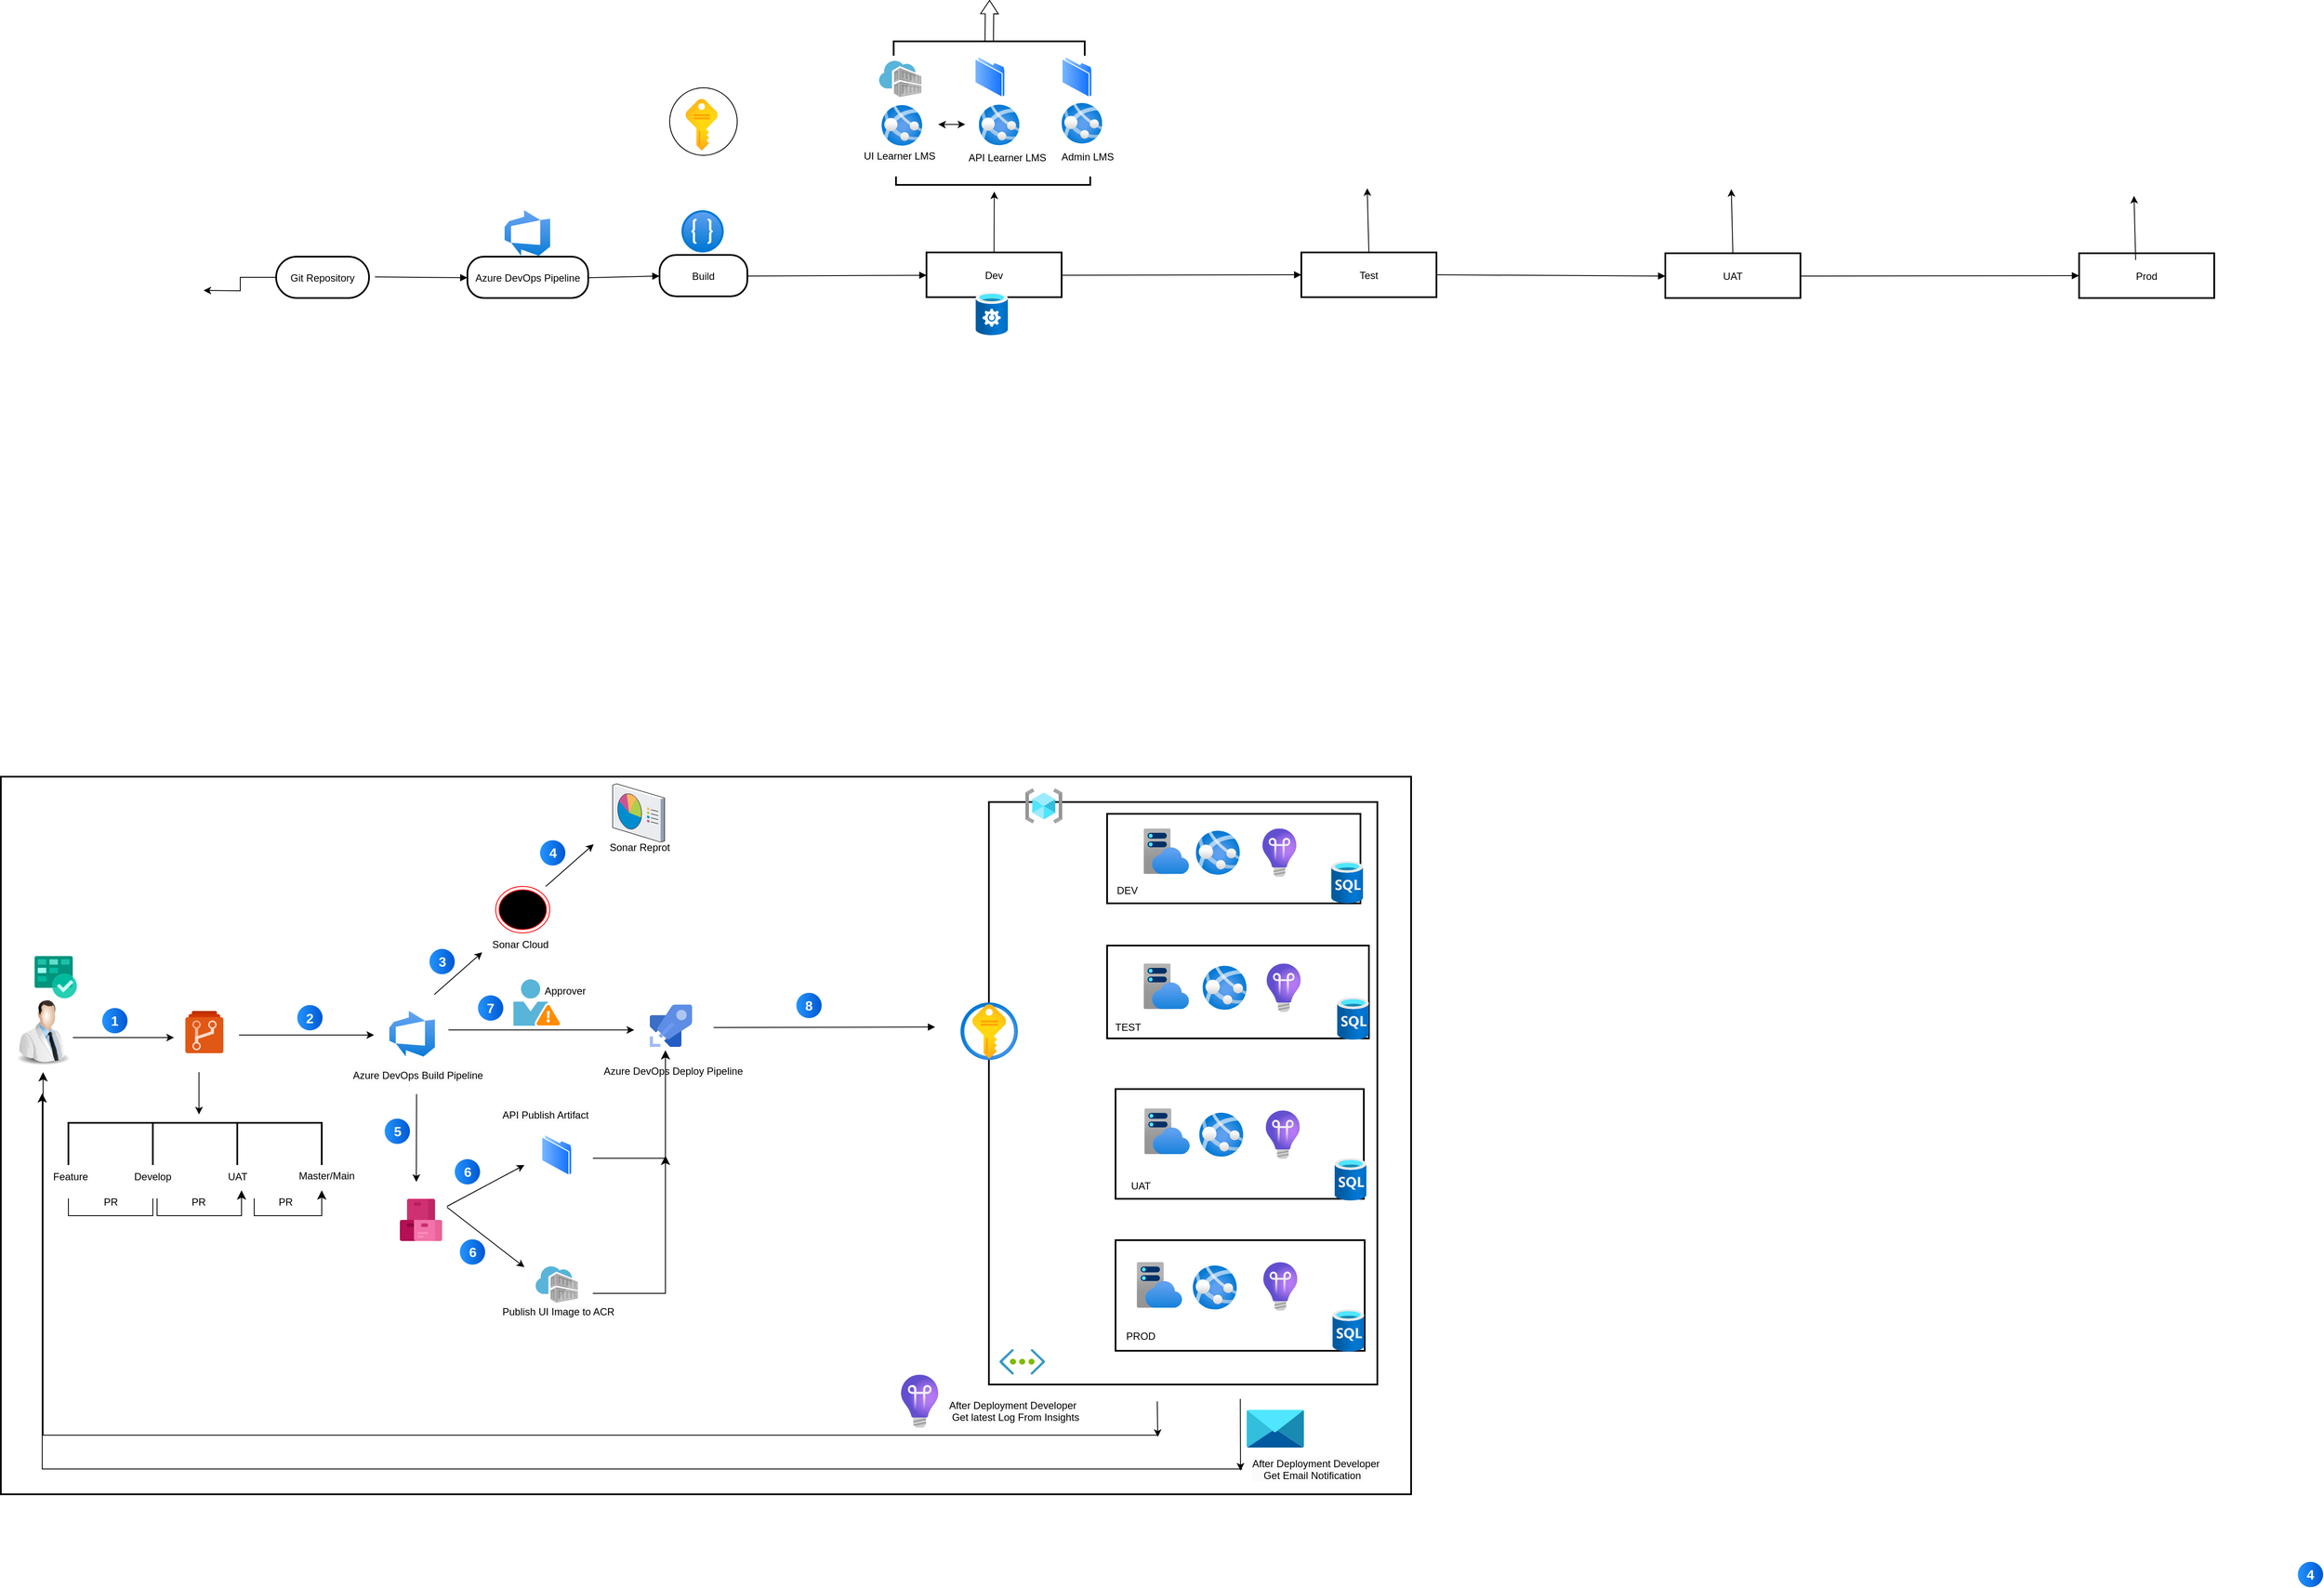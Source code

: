 <mxfile version="24.8.6">
  <diagram name="Page-1" id="7-F5gIdKkT5H21FDeAkE">
    <mxGraphModel dx="2788" dy="1983" grid="1" gridSize="10" guides="1" tooltips="1" connect="1" arrows="1" fold="1" page="1" pageScale="1" pageWidth="850" pageHeight="1100" math="0" shadow="0">
      <root>
        <mxCell id="0" />
        <mxCell id="1" parent="0" />
        <mxCell id="6" value="" style="whiteSpace=wrap;strokeWidth=2;" parent="1" vertex="1">
          <mxGeometry x="-180" y="350" width="1670" height="850" as="geometry" />
        </mxCell>
        <mxCell id="7" value="" style="whiteSpace=wrap;strokeWidth=2;" parent="1" vertex="1">
          <mxGeometry x="990" y="380" width="460" height="690" as="geometry" />
        </mxCell>
        <mxCell id="iP3fEDapXQPT6JjqyU51-451" value="" style="edgeStyle=orthogonalEdgeStyle;rounded=0;orthogonalLoop=1;jettySize=auto;html=1;" edge="1" parent="1" source="9">
          <mxGeometry relative="1" as="geometry">
            <mxPoint x="60" y="-226" as="targetPoint" />
          </mxGeometry>
        </mxCell>
        <mxCell id="9" value="Git Repository" style="rounded=1;arcSize=50;strokeWidth=2" parent="1" vertex="1">
          <mxGeometry x="146" y="-266" width="110" height="49" as="geometry" />
        </mxCell>
        <mxCell id="10" value="Azure DevOps Pipeline" style="rounded=1;arcSize=40;strokeWidth=2" parent="1" vertex="1">
          <mxGeometry x="372.5" y="-266" width="143" height="49" as="geometry" />
        </mxCell>
        <mxCell id="11" value="Build" style="rounded=1;arcSize=40;strokeWidth=2" parent="1" vertex="1">
          <mxGeometry x="600" y="-268" width="104" height="49" as="geometry" />
        </mxCell>
        <mxCell id="12" value="Dev" style="rounded=1;arcSize=0;strokeWidth=2" parent="1" vertex="1">
          <mxGeometry x="916.12" y="-271" width="160" height="53" as="geometry" />
        </mxCell>
        <mxCell id="20" value="" style="curved=1;startArrow=none;endArrow=block;exitX=1;exitY=0.51;entryX=0;entryY=0.51;" parent="1" target="10" edge="1">
          <mxGeometry relative="1" as="geometry">
            <Array as="points" />
            <mxPoint x="263" y="-242.01" as="sourcePoint" />
          </mxGeometry>
        </mxCell>
        <mxCell id="21" value="" style="curved=1;startArrow=none;endArrow=block;exitX=1;exitY=0.51;entryX=-0.01;entryY=0.51;" parent="1" source="10" target="11" edge="1">
          <mxGeometry relative="1" as="geometry">
            <Array as="points" />
          </mxGeometry>
        </mxCell>
        <mxCell id="22" value="" style="curved=1;startArrow=none;endArrow=block;exitX=1;exitY=0.51;entryX=0;entryY=0.51;" parent="1" source="11" target="12" edge="1">
          <mxGeometry relative="1" as="geometry">
            <Array as="points" />
          </mxGeometry>
        </mxCell>
        <mxCell id="23" value="" style="curved=1;startArrow=none;endArrow=block;exitX=1;exitY=0.51;entryX=0;entryY=0.5;entryDx=0;entryDy=0;" parent="1" source="12" target="iP3fEDapXQPT6JjqyU51-147" edge="1">
          <mxGeometry relative="1" as="geometry">
            <Array as="points" />
            <mxPoint x="1250" y="-242.01" as="targetPoint" />
          </mxGeometry>
        </mxCell>
        <mxCell id="iP3fEDapXQPT6JjqyU51-53" value="" style="endArrow=classic;startArrow=classic;html=1;rounded=0;" edge="1" parent="1">
          <mxGeometry width="50" height="50" relative="1" as="geometry">
            <mxPoint x="962" y="-422.67" as="sourcePoint" />
            <mxPoint x="930" y="-422.765" as="targetPoint" />
            <Array as="points">
              <mxPoint x="932" y="-422.67" />
            </Array>
          </mxGeometry>
        </mxCell>
        <mxCell id="iP3fEDapXQPT6JjqyU51-58" value="" style="image;aspect=fixed;html=1;points=[];align=center;fontSize=12;image=img/lib/azure2/devops/Azure_DevOps.svg;" vertex="1" parent="1">
          <mxGeometry x="416.5" y="-321" width="54" height="54" as="geometry" />
        </mxCell>
        <mxCell id="iP3fEDapXQPT6JjqyU51-66" value="" style="image;sketch=0;aspect=fixed;html=1;points=[];align=center;fontSize=12;image=img/lib/mscae/Container_Registries.svg;" vertex="1" parent="1">
          <mxGeometry x="860" y="-498" width="50" height="43" as="geometry" />
        </mxCell>
        <mxCell id="iP3fEDapXQPT6JjqyU51-98" value="" style="image;aspect=fixed;html=1;points=[];align=center;fontSize=12;image=img/lib/azure2/storage/StorSimple_Data_Managers.svg;" vertex="1" parent="1">
          <mxGeometry x="974.25" y="-224" width="38.25" height="51" as="geometry" />
        </mxCell>
        <mxCell id="iP3fEDapXQPT6JjqyU51-29" value="" style="image;aspect=fixed;html=1;points=[];align=center;fontSize=12;image=img/lib/azure2/app_services/App_Services.svg;" vertex="1" parent="1">
          <mxGeometry x="863" y="-445.5" width="48" height="48" as="geometry" />
        </mxCell>
        <mxCell id="iP3fEDapXQPT6JjqyU51-131" value="" style="endArrow=classic;html=1;rounded=0;entryX=-0.783;entryY=0.506;entryDx=0;entryDy=0;entryPerimeter=0;exitX=0.5;exitY=0;exitDx=0;exitDy=0;" edge="1" parent="1" source="12" target="iP3fEDapXQPT6JjqyU51-207">
          <mxGeometry width="50" height="50" relative="1" as="geometry">
            <mxPoint x="980" y="-281" as="sourcePoint" />
            <mxPoint x="948.12" y="-347.0" as="targetPoint" />
          </mxGeometry>
        </mxCell>
        <mxCell id="iP3fEDapXQPT6JjqyU51-147" value="Test" style="rounded=1;arcSize=0;strokeWidth=2" vertex="1" parent="1">
          <mxGeometry x="1360" y="-271" width="160" height="53" as="geometry" />
        </mxCell>
        <mxCell id="iP3fEDapXQPT6JjqyU51-149" value="" style="endArrow=classic;html=1;rounded=0;entryX=0;entryY=0.5;entryDx=0;entryDy=0;entryPerimeter=0;exitX=0.5;exitY=0;exitDx=0;exitDy=0;" edge="1" parent="1">
          <mxGeometry width="50" height="50" relative="1" as="geometry">
            <mxPoint x="1440" y="-271" as="sourcePoint" />
            <mxPoint x="1438" y="-347" as="targetPoint" />
          </mxGeometry>
        </mxCell>
        <mxCell id="iP3fEDapXQPT6JjqyU51-151" value="UAT" style="rounded=1;arcSize=0;strokeWidth=2" vertex="1" parent="1">
          <mxGeometry x="1791" y="-270" width="160" height="53" as="geometry" />
        </mxCell>
        <mxCell id="iP3fEDapXQPT6JjqyU51-152" value="" style="curved=1;startArrow=none;endArrow=block;entryX=0;entryY=0.51;exitX=1;exitY=0.5;exitDx=0;exitDy=0;" edge="1" parent="1" source="iP3fEDapXQPT6JjqyU51-147" target="iP3fEDapXQPT6JjqyU51-151">
          <mxGeometry relative="1" as="geometry">
            <Array as="points" />
            <mxPoint x="1730" y="-241" as="sourcePoint" />
          </mxGeometry>
        </mxCell>
        <mxCell id="iP3fEDapXQPT6JjqyU51-153" value="" style="curved=1;startArrow=none;endArrow=block;exitX=1;exitY=0.51;entryX=0;entryY=0.5;entryDx=0;entryDy=0;" edge="1" parent="1" source="iP3fEDapXQPT6JjqyU51-151" target="iP3fEDapXQPT6JjqyU51-179">
          <mxGeometry relative="1" as="geometry">
            <Array as="points" />
            <mxPoint x="2171" y="-241.01" as="targetPoint" />
          </mxGeometry>
        </mxCell>
        <mxCell id="iP3fEDapXQPT6JjqyU51-165" value="" style="endArrow=classic;html=1;rounded=0;entryX=0;entryY=0.5;entryDx=0;entryDy=0;entryPerimeter=0;exitX=0.5;exitY=0;exitDx=0;exitDy=0;" edge="1" parent="1" source="iP3fEDapXQPT6JjqyU51-151">
          <mxGeometry width="50" height="50" relative="1" as="geometry">
            <mxPoint x="1901" y="-280" as="sourcePoint" />
            <mxPoint x="1869.12" y="-346" as="targetPoint" />
          </mxGeometry>
        </mxCell>
        <mxCell id="iP3fEDapXQPT6JjqyU51-179" value="Prod" style="rounded=1;arcSize=0;strokeWidth=2" vertex="1" parent="1">
          <mxGeometry x="2281" y="-270" width="160" height="53" as="geometry" />
        </mxCell>
        <mxCell id="iP3fEDapXQPT6JjqyU51-180" value="" style="endArrow=classic;html=1;rounded=0;entryX=0;entryY=0.5;entryDx=0;entryDy=0;entryPerimeter=0;exitX=0.5;exitY=0;exitDx=0;exitDy=0;" edge="1" parent="1">
          <mxGeometry width="50" height="50" relative="1" as="geometry">
            <mxPoint x="2348" y="-262" as="sourcePoint" />
            <mxPoint x="2346" y="-338" as="targetPoint" />
          </mxGeometry>
        </mxCell>
        <mxCell id="iP3fEDapXQPT6JjqyU51-184" value="" style="image;aspect=fixed;html=1;points=[];align=center;fontSize=12;image=img/lib/azure2/app_services/App_Services.svg;" vertex="1" parent="1">
          <mxGeometry x="978.12" y="-446" width="48" height="48" as="geometry" />
        </mxCell>
        <mxCell id="iP3fEDapXQPT6JjqyU51-187" value="" style="image;aspect=fixed;perimeter=ellipsePerimeter;html=1;align=center;shadow=0;dashed=0;spacingTop=3;image=img/lib/active_directory/folder.svg;" vertex="1" parent="1">
          <mxGeometry x="973" y="-504" width="36.5" height="50" as="geometry" />
        </mxCell>
        <mxCell id="iP3fEDapXQPT6JjqyU51-198" value="" style="image;aspect=fixed;html=1;points=[];align=center;fontSize=12;image=img/lib/azure2/app_services/App_Services.svg;" vertex="1" parent="1">
          <mxGeometry x="1076.12" y="-448" width="48" height="48" as="geometry" />
        </mxCell>
        <mxCell id="iP3fEDapXQPT6JjqyU51-199" value="&lt;span style=&quot;color: rgb(0, 0, 0); font-family: Helvetica; font-size: 12px; font-style: normal; font-variant-ligatures: normal; font-variant-caps: normal; font-weight: 400; letter-spacing: normal; orphans: 2; text-align: center; text-indent: 0px; text-transform: none; widows: 2; word-spacing: 0px; -webkit-text-stroke-width: 0px; white-space: nowrap; background-color: rgb(251, 251, 251); text-decoration-thickness: initial; text-decoration-style: initial; text-decoration-color: initial; display: inline !important; float: none;&quot;&gt;UI Learner LMS&lt;/span&gt;" style="text;whiteSpace=wrap;html=1;" vertex="1" parent="1">
          <mxGeometry x="840" y="-399.5" width="90" height="16.5" as="geometry" />
        </mxCell>
        <mxCell id="iP3fEDapXQPT6JjqyU51-200" value="&lt;span style=&quot;color: rgb(0, 0, 0); font-family: Helvetica; font-size: 12px; font-style: normal; font-variant-ligatures: normal; font-variant-caps: normal; font-weight: 400; letter-spacing: normal; orphans: 2; text-align: center; text-indent: 0px; text-transform: none; widows: 2; word-spacing: 0px; -webkit-text-stroke-width: 0px; white-space: nowrap; background-color: rgb(251, 251, 251); text-decoration-thickness: initial; text-decoration-style: initial; text-decoration-color: initial; display: inline !important; float: none;&quot;&gt;Admin LMS&lt;/span&gt;" style="text;whiteSpace=wrap;html=1;" vertex="1" parent="1">
          <mxGeometry x="1074" y="-398" width="76" height="16" as="geometry" />
        </mxCell>
        <mxCell id="iP3fEDapXQPT6JjqyU51-201" value="&lt;span style=&quot;color: rgb(0, 0, 0); font-family: Helvetica; font-size: 12px; font-style: normal; font-variant-ligatures: normal; font-variant-caps: normal; font-weight: 400; letter-spacing: normal; orphans: 2; text-align: center; text-indent: 0px; text-transform: none; widows: 2; word-spacing: 0px; -webkit-text-stroke-width: 0px; white-space: nowrap; background-color: rgb(251, 251, 251); text-decoration-thickness: initial; text-decoration-style: initial; text-decoration-color: initial; display: inline !important; float: none;&quot;&gt;API Learner LMS&lt;/span&gt;" style="text;whiteSpace=wrap;html=1;" vertex="1" parent="1">
          <mxGeometry x="964.12" y="-397.5" width="85.88" height="16.5" as="geometry" />
        </mxCell>
        <mxCell id="iP3fEDapXQPT6JjqyU51-202" value="" style="image;aspect=fixed;perimeter=ellipsePerimeter;html=1;align=center;shadow=0;dashed=0;spacingTop=3;image=img/lib/active_directory/folder.svg;" vertex="1" parent="1">
          <mxGeometry x="1076" y="-504" width="36.5" height="50" as="geometry" />
        </mxCell>
        <mxCell id="iP3fEDapXQPT6JjqyU51-207" value="" style="strokeWidth=2;html=1;shape=mxgraph.flowchart.annotation_1;align=left;pointerEvents=1;direction=north;" vertex="1" parent="1">
          <mxGeometry x="880" y="-361" width="230" height="10" as="geometry" />
        </mxCell>
        <mxCell id="iP3fEDapXQPT6JjqyU51-212" value="" style="shape=flexArrow;endArrow=classic;html=1;rounded=0;endWidth=10;endSize=4.95;" edge="1" parent="1" source="iP3fEDapXQPT6JjqyU51-209">
          <mxGeometry width="50" height="50" relative="1" as="geometry">
            <mxPoint x="990.83" y="-520" as="sourcePoint" />
            <mxPoint x="990.83" y="-570" as="targetPoint" />
          </mxGeometry>
        </mxCell>
        <mxCell id="iP3fEDapXQPT6JjqyU51-209" value="" style="strokeWidth=2;html=1;shape=mxgraph.flowchart.annotation_1;align=left;pointerEvents=1;direction=south;" vertex="1" parent="1">
          <mxGeometry x="877.25" y="-521" width="226.25" height="17" as="geometry" />
        </mxCell>
        <mxCell id="iP3fEDapXQPT6JjqyU51-219" value="" style="image;aspect=fixed;html=1;points=[];align=center;fontSize=12;image=img/lib/azure2/ai_machine_learning/Language_Understanding.svg;" vertex="1" parent="1">
          <mxGeometry x="626" y="-321" width="50" height="50" as="geometry" />
        </mxCell>
        <mxCell id="iP3fEDapXQPT6JjqyU51-237" value="" style="ellipse;whiteSpace=wrap;html=1;aspect=fixed;" vertex="1" parent="1">
          <mxGeometry x="612" y="-466" width="80" height="80" as="geometry" />
        </mxCell>
        <mxCell id="iP3fEDapXQPT6JjqyU51-238" value="" style="image;aspect=fixed;html=1;points=[];align=center;fontSize=12;image=img/lib/azure2/internet_of_things/Time_Series_Insights_Access_Policies.svg;" vertex="1" parent="1">
          <mxGeometry x="631" y="-453" width="37.68" height="61" as="geometry" />
        </mxCell>
        <mxCell id="iP3fEDapXQPT6JjqyU51-244" value="" style="strokeWidth=2;html=1;shape=mxgraph.flowchart.annotation_1;align=left;pointerEvents=1;direction=south;" vertex="1" parent="1">
          <mxGeometry x="-100" y="760" width="100" height="50" as="geometry" />
        </mxCell>
        <mxCell id="iP3fEDapXQPT6JjqyU51-245" value="" style="strokeWidth=2;html=1;shape=mxgraph.flowchart.annotation_1;align=left;pointerEvents=1;direction=south;" vertex="1" parent="1">
          <mxGeometry y="760" width="100" height="50" as="geometry" />
        </mxCell>
        <mxCell id="iP3fEDapXQPT6JjqyU51-246" value="" style="strokeWidth=2;html=1;shape=mxgraph.flowchart.annotation_1;align=left;pointerEvents=1;direction=south;" vertex="1" parent="1">
          <mxGeometry x="100" y="760" width="100" height="50" as="geometry" />
        </mxCell>
        <mxCell id="iP3fEDapXQPT6JjqyU51-247" value="" style="endArrow=classic;html=1;rounded=0;" edge="1" parent="1">
          <mxGeometry width="50" height="50" relative="1" as="geometry">
            <mxPoint x="54.64" y="700" as="sourcePoint" />
            <mxPoint x="54.64" y="750" as="targetPoint" />
          </mxGeometry>
        </mxCell>
        <mxCell id="iP3fEDapXQPT6JjqyU51-248" value="&lt;span style=&quot;color: rgb(0, 0, 0); font-family: Helvetica; font-size: 12px; font-style: normal; font-variant-ligatures: normal; font-variant-caps: normal; font-weight: 400; letter-spacing: normal; orphans: 2; text-align: center; text-indent: 0px; text-transform: none; widows: 2; word-spacing: 0px; -webkit-text-stroke-width: 0px; white-space: nowrap; background-color: rgb(251, 251, 251); text-decoration-thickness: initial; text-decoration-style: initial; text-decoration-color: initial; display: inline !important; float: none;&quot;&gt;Feature&lt;/span&gt;" style="text;whiteSpace=wrap;html=1;" vertex="1" parent="1">
          <mxGeometry x="-120" y="810" width="60" height="20" as="geometry" />
        </mxCell>
        <mxCell id="iP3fEDapXQPT6JjqyU51-249" value="&lt;span style=&quot;color: rgb(0, 0, 0); font-family: Helvetica; font-size: 12px; font-style: normal; font-variant-ligatures: normal; font-variant-caps: normal; font-weight: 400; letter-spacing: normal; orphans: 2; text-align: center; text-indent: 0px; text-transform: none; widows: 2; word-spacing: 0px; -webkit-text-stroke-width: 0px; white-space: nowrap; background-color: rgb(251, 251, 251); text-decoration-thickness: initial; text-decoration-style: initial; text-decoration-color: initial; display: inline !important; float: none;&quot;&gt;Develop&lt;/span&gt;" style="text;whiteSpace=wrap;html=1;" vertex="1" parent="1">
          <mxGeometry x="-24" y="810" width="60" height="20" as="geometry" />
        </mxCell>
        <mxCell id="iP3fEDapXQPT6JjqyU51-250" value="&lt;div style=&quot;text-align: center;&quot;&gt;&lt;span style=&quot;background-color: initial; text-wrap-mode: nowrap;&quot;&gt;UAT&lt;/span&gt;&lt;/div&gt;" style="text;whiteSpace=wrap;html=1;" vertex="1" parent="1">
          <mxGeometry x="87" y="810" width="60" height="20" as="geometry" />
        </mxCell>
        <mxCell id="iP3fEDapXQPT6JjqyU51-251" value="&lt;span style=&quot;color: rgb(0, 0, 0); font-family: Helvetica; font-size: 12px; font-style: normal; font-variant-ligatures: normal; font-variant-caps: normal; font-weight: 400; letter-spacing: normal; orphans: 2; text-align: center; text-indent: 0px; text-transform: none; widows: 2; word-spacing: 0px; -webkit-text-stroke-width: 0px; white-space: nowrap; background-color: rgb(251, 251, 251); text-decoration-thickness: initial; text-decoration-style: initial; text-decoration-color: initial; display: inline !important; float: none;&quot;&gt;Master/Main&lt;/span&gt;" style="text;whiteSpace=wrap;html=1;" vertex="1" parent="1">
          <mxGeometry x="171" y="809" width="60" height="20" as="geometry" />
        </mxCell>
        <mxCell id="iP3fEDapXQPT6JjqyU51-252" value="" style="shape=partialRectangle;whiteSpace=wrap;html=1;bottom=1;right=1;left=1;top=0;fillColor=none;routingCenterX=-0.5;" vertex="1" parent="1">
          <mxGeometry x="-100" y="850" width="100" height="20" as="geometry" />
        </mxCell>
        <mxCell id="iP3fEDapXQPT6JjqyU51-255" value="" style="shape=partialRectangle;whiteSpace=wrap;html=1;bottom=1;right=1;left=1;top=0;fillColor=none;routingCenterX=-0.5;" vertex="1" parent="1">
          <mxGeometry x="5" y="850" width="100" height="20" as="geometry" />
        </mxCell>
        <mxCell id="iP3fEDapXQPT6JjqyU51-259" value="" style="edgeStyle=segmentEdgeStyle;endArrow=classic;html=1;curved=0;rounded=0;endSize=8;startSize=8;" edge="1" parent="1">
          <mxGeometry width="50" height="50" relative="1" as="geometry">
            <mxPoint x="78" y="870" as="sourcePoint" />
            <mxPoint x="105" y="840" as="targetPoint" />
          </mxGeometry>
        </mxCell>
        <mxCell id="iP3fEDapXQPT6JjqyU51-261" value="" style="shape=partialRectangle;whiteSpace=wrap;html=1;bottom=1;right=1;left=1;top=0;fillColor=none;routingCenterX=-0.5;" vertex="1" parent="1">
          <mxGeometry x="120" y="850" width="80" height="20" as="geometry" />
        </mxCell>
        <mxCell id="iP3fEDapXQPT6JjqyU51-262" value="" style="edgeStyle=segmentEdgeStyle;endArrow=classic;html=1;curved=0;rounded=0;endSize=8;startSize=8;" edge="1" parent="1">
          <mxGeometry width="50" height="50" relative="1" as="geometry">
            <mxPoint x="180" y="870" as="sourcePoint" />
            <mxPoint x="200" y="840" as="targetPoint" />
          </mxGeometry>
        </mxCell>
        <mxCell id="iP3fEDapXQPT6JjqyU51-264" value="&lt;span style=&quot;color: rgb(0, 0, 0); font-family: Helvetica; font-size: 12px; font-style: normal; font-variant-ligatures: normal; font-variant-caps: normal; font-weight: 400; letter-spacing: normal; orphans: 2; text-align: center; text-indent: 0px; text-transform: none; widows: 2; word-spacing: 0px; -webkit-text-stroke-width: 0px; white-space: nowrap; background-color: rgb(251, 251, 251); text-decoration-thickness: initial; text-decoration-style: initial; text-decoration-color: initial; display: inline !important; float: none;&quot;&gt;PR&lt;/span&gt;" style="text;whiteSpace=wrap;html=1;" vertex="1" parent="1">
          <mxGeometry x="-60" y="840" width="23" height="20" as="geometry" />
        </mxCell>
        <mxCell id="iP3fEDapXQPT6JjqyU51-265" value="&lt;span style=&quot;color: rgb(0, 0, 0); font-family: Helvetica; font-size: 12px; font-style: normal; font-variant-ligatures: normal; font-variant-caps: normal; font-weight: 400; letter-spacing: normal; orphans: 2; text-align: center; text-indent: 0px; text-transform: none; widows: 2; word-spacing: 0px; -webkit-text-stroke-width: 0px; white-space: nowrap; background-color: rgb(251, 251, 251); text-decoration-thickness: initial; text-decoration-style: initial; text-decoration-color: initial; display: inline !important; float: none;&quot;&gt;PR&lt;/span&gt;" style="text;whiteSpace=wrap;html=1;" vertex="1" parent="1">
          <mxGeometry x="43.5" y="840" width="23" height="20" as="geometry" />
        </mxCell>
        <mxCell id="iP3fEDapXQPT6JjqyU51-266" value="&lt;span style=&quot;color: rgb(0, 0, 0); font-family: Helvetica; font-size: 12px; font-style: normal; font-variant-ligatures: normal; font-variant-caps: normal; font-weight: 400; letter-spacing: normal; orphans: 2; text-align: center; text-indent: 0px; text-transform: none; widows: 2; word-spacing: 0px; -webkit-text-stroke-width: 0px; white-space: nowrap; background-color: rgb(251, 251, 251); text-decoration-thickness: initial; text-decoration-style: initial; text-decoration-color: initial; display: inline !important; float: none;&quot;&gt;PR&lt;/span&gt;" style="text;whiteSpace=wrap;html=1;" vertex="1" parent="1">
          <mxGeometry x="147" y="840" width="23" height="20" as="geometry" />
        </mxCell>
        <mxCell id="iP3fEDapXQPT6JjqyU51-267" value="" style="endArrow=classic;html=1;rounded=0;entryX=0.033;entryY=0.63;entryDx=0;entryDy=0;entryPerimeter=0;" edge="1" parent="1">
          <mxGeometry width="50" height="50" relative="1" as="geometry">
            <mxPoint x="-94.71" y="659" as="sourcePoint" />
            <mxPoint x="24.985" y="659.0" as="targetPoint" />
          </mxGeometry>
        </mxCell>
        <mxCell id="iP3fEDapXQPT6JjqyU51-268" value="" style="endArrow=classic;html=1;rounded=0;" edge="1" parent="1">
          <mxGeometry width="50" height="50" relative="1" as="geometry">
            <mxPoint x="102" y="656" as="sourcePoint" />
            <mxPoint x="262" y="656" as="targetPoint" />
          </mxGeometry>
        </mxCell>
        <mxCell id="iP3fEDapXQPT6JjqyU51-281" value="" style="image;aspect=fixed;html=1;points=[];align=center;fontSize=12;image=img/lib/azure2/security/Azure_AD_Risky_Users.svg;" vertex="1" parent="1">
          <mxGeometry x="427" y="590" width="55" height="55" as="geometry" />
        </mxCell>
        <mxCell id="iP3fEDapXQPT6JjqyU51-304" value="" style="whiteSpace=wrap;strokeWidth=2;" vertex="1" parent="1">
          <mxGeometry x="1140" y="720" width="294" height="130" as="geometry" />
        </mxCell>
        <mxCell id="iP3fEDapXQPT6JjqyU51-311" value="" style="edgeStyle=elbowEdgeStyle;elbow=horizontal;endArrow=classic;html=1;curved=0;rounded=0;endSize=8;startSize=8;" edge="1" parent="1">
          <mxGeometry width="50" height="50" relative="1" as="geometry">
            <mxPoint x="1190" y="1130" as="sourcePoint" />
            <mxPoint x="-130" y="700" as="targetPoint" />
            <Array as="points">
              <mxPoint x="-130" y="1010" />
            </Array>
          </mxGeometry>
        </mxCell>
        <mxCell id="iP3fEDapXQPT6JjqyU51-312" value="&lt;span style=&quot;color: rgb(0, 0, 0); font-family: Helvetica; font-size: 12px; font-style: normal; font-variant-ligatures: normal; font-variant-caps: normal; font-weight: 400; letter-spacing: normal; orphans: 2; text-align: center; text-indent: 0px; text-transform: none; widows: 2; word-spacing: 0px; -webkit-text-stroke-width: 0px; white-space: nowrap; background-color: rgb(251, 251, 251); text-decoration-thickness: initial; text-decoration-style: initial; text-decoration-color: initial; display: inline !important; float: none;&quot;&gt;Azure DevOps Build Pipeline&lt;/span&gt;" style="text;whiteSpace=wrap;html=1;" vertex="1" parent="1">
          <mxGeometry x="235" y="690" width="165" height="20" as="geometry" />
        </mxCell>
        <mxCell id="iP3fEDapXQPT6JjqyU51-313" value="" style="image;aspect=fixed;html=1;points=[];align=center;fontSize=12;image=img/lib/azure2/devops/Azure_DevOps.svg;" vertex="1" parent="1">
          <mxGeometry x="280" y="627.5" width="54" height="54" as="geometry" />
        </mxCell>
        <mxCell id="iP3fEDapXQPT6JjqyU51-314" value="&lt;span style=&quot;color: rgb(0, 0, 0); font-family: Helvetica; font-size: 12px; font-style: normal; font-variant-ligatures: normal; font-variant-caps: normal; font-weight: 400; letter-spacing: normal; orphans: 2; text-align: center; text-indent: 0px; text-transform: none; widows: 2; word-spacing: 0px; -webkit-text-stroke-width: 0px; white-space: nowrap; background-color: rgb(251, 251, 251); text-decoration-thickness: initial; text-decoration-style: initial; text-decoration-color: initial; display: inline !important; float: none;&quot;&gt;API Publish Artifact&lt;/span&gt;" style="text;whiteSpace=wrap;html=1;" vertex="1" parent="1">
          <mxGeometry x="412" y="737" width="106" height="30" as="geometry" />
        </mxCell>
        <mxCell id="iP3fEDapXQPT6JjqyU51-315" value="&lt;span style=&quot;color: rgb(0, 0, 0); font-family: Helvetica; font-size: 12px; font-style: normal; font-variant-ligatures: normal; font-variant-caps: normal; font-weight: 400; letter-spacing: normal; orphans: 2; text-align: center; text-indent: 0px; text-transform: none; widows: 2; word-spacing: 0px; -webkit-text-stroke-width: 0px; white-space: nowrap; background-color: rgb(251, 251, 251); text-decoration-thickness: initial; text-decoration-style: initial; text-decoration-color: initial; display: inline !important; float: none;&quot;&gt;Publish UI Image to ACR&lt;/span&gt;" style="text;whiteSpace=wrap;html=1;" vertex="1" parent="1">
          <mxGeometry x="412" y="970" width="170" height="40" as="geometry" />
        </mxCell>
        <mxCell id="iP3fEDapXQPT6JjqyU51-316" value="" style="image;sketch=0;aspect=fixed;html=1;points=[];align=center;fontSize=12;image=img/lib/mscae/Container_Registries.svg;" vertex="1" parent="1">
          <mxGeometry x="453.25" y="930" width="50" height="43" as="geometry" />
        </mxCell>
        <mxCell id="iP3fEDapXQPT6JjqyU51-319" value="" style="image;sketch=0;aspect=fixed;html=1;points=[];align=center;fontSize=12;image=img/lib/mscae/Azure_Pipelines.svg;" vertex="1" parent="1">
          <mxGeometry x="588.5" y="620" width="50" height="50" as="geometry" />
        </mxCell>
        <mxCell id="iP3fEDapXQPT6JjqyU51-320" value="&lt;span style=&quot;color: rgb(0, 0, 0); font-family: Helvetica; font-size: 12px; font-style: normal; font-variant-ligatures: normal; font-variant-caps: normal; font-weight: 400; letter-spacing: normal; orphans: 2; text-align: center; text-indent: 0px; text-transform: none; widows: 2; word-spacing: 0px; -webkit-text-stroke-width: 0px; white-space: nowrap; background-color: rgb(251, 251, 251); text-decoration-thickness: initial; text-decoration-style: initial; text-decoration-color: initial; display: inline !important; float: none;&quot;&gt;Azure DevOps Deploy Pipeline&lt;/span&gt;" style="text;whiteSpace=wrap;html=1;" vertex="1" parent="1">
          <mxGeometry x="532" y="685" width="200" height="40" as="geometry" />
        </mxCell>
        <mxCell id="iP3fEDapXQPT6JjqyU51-322" value="&lt;span style=&quot;color: rgb(0, 0, 0); font-family: Helvetica; font-size: 12px; font-style: normal; font-variant-ligatures: normal; font-variant-caps: normal; font-weight: 400; letter-spacing: normal; orphans: 2; text-align: center; text-indent: 0px; text-transform: none; widows: 2; word-spacing: 0px; -webkit-text-stroke-width: 0px; white-space: nowrap; background-color: rgb(251, 251, 251); text-decoration-thickness: initial; text-decoration-style: initial; text-decoration-color: initial; display: inline !important; float: none;&quot;&gt;Sonar Reprot&lt;/span&gt;" style="text;whiteSpace=wrap;html=1;" vertex="1" parent="1">
          <mxGeometry x="538.5" y="420" width="100" height="40" as="geometry" />
        </mxCell>
        <mxCell id="iP3fEDapXQPT6JjqyU51-323" value="" style="verticalLabelPosition=bottom;sketch=0;aspect=fixed;html=1;verticalAlign=top;strokeColor=none;align=center;outlineConnect=0;shape=mxgraph.citrix.reporting;" vertex="1" parent="1">
          <mxGeometry x="544.5" y="358.5" width="61.5" height="69" as="geometry" />
        </mxCell>
        <mxCell id="iP3fEDapXQPT6JjqyU51-328" value="" style="endArrow=classic;html=1;rounded=0;" edge="1" parent="1">
          <mxGeometry width="50" height="50" relative="1" as="geometry">
            <mxPoint x="350" y="650" as="sourcePoint" />
            <mxPoint x="570" y="650" as="targetPoint" />
          </mxGeometry>
        </mxCell>
        <mxCell id="iP3fEDapXQPT6JjqyU51-335" value="" style="endArrow=classic;html=1;rounded=0;" edge="1" parent="1">
          <mxGeometry width="50" height="50" relative="1" as="geometry">
            <mxPoint x="333.29" y="608" as="sourcePoint" />
            <mxPoint x="390" y="558" as="targetPoint" />
          </mxGeometry>
        </mxCell>
        <mxCell id="iP3fEDapXQPT6JjqyU51-336" value="" style="endArrow=classic;html=1;rounded=0;" edge="1" parent="1">
          <mxGeometry width="50" height="50" relative="1" as="geometry">
            <mxPoint x="465.29" y="480" as="sourcePoint" />
            <mxPoint x="522" y="430" as="targetPoint" />
          </mxGeometry>
        </mxCell>
        <mxCell id="iP3fEDapXQPT6JjqyU51-348" value="" style="image;html=1;image=img/lib/clip_art/people/Scientist_Man_128x128.png" vertex="1" parent="1">
          <mxGeometry x="-170" y="612.5" width="80" height="80" as="geometry" />
        </mxCell>
        <mxCell id="iP3fEDapXQPT6JjqyU51-350" value="" style="image;sketch=0;aspect=fixed;html=1;points=[];align=center;fontSize=12;image=img/lib/mscae/Azure_Repos.svg;" vertex="1" parent="1">
          <mxGeometry x="38.5" y="627.5" width="45" height="50" as="geometry" />
        </mxCell>
        <mxCell id="iP3fEDapXQPT6JjqyU51-352" value="" style="image;sketch=0;aspect=fixed;html=1;points=[];align=center;fontSize=12;image=img/lib/mscae/Azure_Artifacts.svg;" vertex="1" parent="1">
          <mxGeometry x="292.5" y="850" width="50" height="50" as="geometry" />
        </mxCell>
        <mxCell id="iP3fEDapXQPT6JjqyU51-355" value="" style="image;sketch=0;aspect=fixed;html=1;points=[];align=center;fontSize=12;image=img/lib/mscae/Azure_Boards.svg;" vertex="1" parent="1">
          <mxGeometry x="-140" y="562.5" width="50" height="50" as="geometry" />
        </mxCell>
        <mxCell id="iP3fEDapXQPT6JjqyU51-356" value="" style="image;sketch=0;aspect=fixed;html=1;points=[];align=center;fontSize=12;image=img/lib/mscae/Virtual_Network.svg;" vertex="1" parent="1">
          <mxGeometry x="1002.5" y="1028" width="54.02" height="30.25" as="geometry" />
        </mxCell>
        <mxCell id="iP3fEDapXQPT6JjqyU51-358" value="" style="image;aspect=fixed;html=1;points=[];align=center;fontSize=12;image=img/lib/azure2/storage/Data_Share_Invitations.svg;" vertex="1" parent="1">
          <mxGeometry x="1295.12" y="1100" width="68" height="44.8" as="geometry" />
        </mxCell>
        <mxCell id="iP3fEDapXQPT6JjqyU51-363" value="" style="ellipse;html=1;shape=endState;fillColor=#000000;strokeColor=#ff0000;" vertex="1" parent="1">
          <mxGeometry x="406" y="480" width="64" height="55" as="geometry" />
        </mxCell>
        <mxCell id="iP3fEDapXQPT6JjqyU51-367" value="&lt;span style=&quot;color: rgb(0, 0, 0); font-family: Helvetica; font-size: 12px; font-style: normal; font-variant-ligatures: normal; font-variant-caps: normal; font-weight: 400; letter-spacing: normal; orphans: 2; text-align: center; text-indent: 0px; text-transform: none; widows: 2; word-spacing: 0px; -webkit-text-stroke-width: 0px; white-space: normal; background-color: rgb(251, 251, 251); text-decoration-thickness: initial; text-decoration-style: initial; text-decoration-color: initial; display: inline !important; float: none;&quot;&gt;Sonar Cloud&lt;/span&gt;" style="text;whiteSpace=wrap;html=1;" vertex="1" parent="1">
          <mxGeometry x="400" y="535" width="100" height="40" as="geometry" />
        </mxCell>
        <mxCell id="iP3fEDapXQPT6JjqyU51-377" value="" style="curved=1;startArrow=none;endArrow=block;exitX=1;exitY=0.51;entryX=0;entryY=0.5;entryDx=0;entryDy=0;" edge="1" parent="1" source="iP3fEDapXQPT6JjqyU51-307">
          <mxGeometry relative="1" as="geometry">
            <Array as="points" />
            <mxPoint x="694" y="647.14" as="sourcePoint" />
            <mxPoint x="978" y="647.14" as="targetPoint" />
          </mxGeometry>
        </mxCell>
        <mxCell id="iP3fEDapXQPT6JjqyU51-379" value="" style="edgeStyle=elbowEdgeStyle;elbow=horizontal;endArrow=classic;html=1;curved=0;rounded=0;endSize=8;startSize=8;" edge="1" parent="1">
          <mxGeometry width="50" height="50" relative="1" as="geometry">
            <mxPoint x="1290" y="1170" as="sourcePoint" />
            <mxPoint x="-130.88" y="725" as="targetPoint" />
            <Array as="points">
              <mxPoint x="-131" y="1180" />
            </Array>
          </mxGeometry>
        </mxCell>
        <mxCell id="iP3fEDapXQPT6JjqyU51-380" value="" style="image;aspect=fixed;perimeter=ellipsePerimeter;html=1;align=center;shadow=0;dashed=0;spacingTop=3;image=img/lib/active_directory/folder.svg;" vertex="1" parent="1">
          <mxGeometry x="460" y="773" width="36.5" height="50" as="geometry" />
        </mxCell>
        <mxCell id="iP3fEDapXQPT6JjqyU51-382" value="" style="endArrow=classic;html=1;rounded=0;" edge="1" parent="1">
          <mxGeometry width="50" height="50" relative="1" as="geometry">
            <mxPoint x="312.29" y="726" as="sourcePoint" />
            <mxPoint x="312" y="830" as="targetPoint" />
          </mxGeometry>
        </mxCell>
        <mxCell id="iP3fEDapXQPT6JjqyU51-383" value="" style="endArrow=classic;html=1;rounded=0;" edge="1" parent="1">
          <mxGeometry width="50" height="50" relative="1" as="geometry">
            <mxPoint x="348.29" y="859" as="sourcePoint" />
            <mxPoint x="440" y="810" as="targetPoint" />
          </mxGeometry>
        </mxCell>
        <mxCell id="iP3fEDapXQPT6JjqyU51-384" value="" style="endArrow=classic;html=1;rounded=0;" edge="1" parent="1">
          <mxGeometry width="50" height="50" relative="1" as="geometry">
            <mxPoint x="348.29" y="860" as="sourcePoint" />
            <mxPoint x="440" y="931" as="targetPoint" />
          </mxGeometry>
        </mxCell>
        <mxCell id="iP3fEDapXQPT6JjqyU51-387" value="" style="edgeStyle=segmentEdgeStyle;endArrow=classic;html=1;curved=0;rounded=0;endSize=8;startSize=8;" edge="1" parent="1">
          <mxGeometry width="50" height="50" relative="1" as="geometry">
            <mxPoint x="521" y="802" as="sourcePoint" />
            <mxPoint x="607" y="674" as="targetPoint" />
          </mxGeometry>
        </mxCell>
        <mxCell id="iP3fEDapXQPT6JjqyU51-388" value="" style="edgeStyle=segmentEdgeStyle;endArrow=classic;html=1;curved=0;rounded=0;endSize=8;startSize=8;" edge="1" parent="1">
          <mxGeometry width="50" height="50" relative="1" as="geometry">
            <mxPoint x="521" y="962" as="sourcePoint" />
            <mxPoint x="607" y="799" as="targetPoint" />
          </mxGeometry>
        </mxCell>
        <mxCell id="iP3fEDapXQPT6JjqyU51-389" value="&lt;span style=&quot;color: rgb(0, 0, 0); font-family: Helvetica; font-size: 12px; font-style: normal; font-variant-ligatures: normal; font-variant-caps: normal; font-weight: 400; letter-spacing: normal; orphans: 2; text-align: center; text-indent: 0px; text-transform: none; widows: 2; word-spacing: 0px; -webkit-text-stroke-width: 0px; white-space: normal; background-color: rgb(251, 251, 251); text-decoration-thickness: initial; text-decoration-style: initial; text-decoration-color: initial; display: inline !important; float: none;&quot;&gt;Approver&lt;/span&gt;" style="text;whiteSpace=wrap;html=1;" vertex="1" parent="1">
          <mxGeometry x="462" y="590" width="70" height="20" as="geometry" />
        </mxCell>
        <mxCell id="iP3fEDapXQPT6JjqyU51-424" value="" style="whiteSpace=wrap;strokeWidth=2;" vertex="1" parent="1">
          <mxGeometry x="1130" y="394" width="300" height="106" as="geometry" />
        </mxCell>
        <mxCell id="iP3fEDapXQPT6JjqyU51-425" value="" style="whiteSpace=wrap;strokeWidth=2;" vertex="1" parent="1">
          <mxGeometry x="1140" y="899" width="295" height="131" as="geometry" />
        </mxCell>
        <mxCell id="iP3fEDapXQPT6JjqyU51-426" value="" style="whiteSpace=wrap;strokeWidth=2;" vertex="1" parent="1">
          <mxGeometry x="1130" y="550" width="310" height="110" as="geometry" />
        </mxCell>
        <mxCell id="iP3fEDapXQPT6JjqyU51-428" value="" style="image;aspect=fixed;html=1;points=[];align=center;fontSize=12;image=img/lib/azure2/app_services/App_Services.svg;" vertex="1" parent="1">
          <mxGeometry x="1231.5" y="929" width="52" height="52" as="geometry" />
        </mxCell>
        <mxCell id="iP3fEDapXQPT6JjqyU51-429" value="" style="image;aspect=fixed;html=1;points=[];align=center;fontSize=12;image=img/lib/azure2/app_services/App_Service_Plans.svg;" vertex="1" parent="1">
          <mxGeometry x="1165" y="925" width="54" height="54" as="geometry" />
        </mxCell>
        <mxCell id="iP3fEDapXQPT6JjqyU51-430" value="" style="image;aspect=fixed;html=1;points=[];align=center;fontSize=12;image=img/lib/azure2/app_services/App_Service_Plans.svg;" vertex="1" parent="1">
          <mxGeometry x="1173.12" y="571.25" width="54" height="54" as="geometry" />
        </mxCell>
        <mxCell id="iP3fEDapXQPT6JjqyU51-431" value="" style="image;aspect=fixed;html=1;points=[];align=center;fontSize=12;image=img/lib/azure2/app_services/App_Services.svg;" vertex="1" parent="1">
          <mxGeometry x="1243.12" y="574" width="52" height="52" as="geometry" />
        </mxCell>
        <mxCell id="iP3fEDapXQPT6JjqyU51-432" value="" style="image;aspect=fixed;html=1;points=[];align=center;fontSize=12;image=img/lib/azure2/app_services/App_Services.svg;" vertex="1" parent="1">
          <mxGeometry x="1235.12" y="414" width="52" height="52" as="geometry" />
        </mxCell>
        <mxCell id="iP3fEDapXQPT6JjqyU51-433" value="" style="image;aspect=fixed;html=1;points=[];align=center;fontSize=12;image=img/lib/azure2/app_services/App_Services.svg;" vertex="1" parent="1">
          <mxGeometry x="1239.12" y="748" width="52" height="52" as="geometry" />
        </mxCell>
        <mxCell id="iP3fEDapXQPT6JjqyU51-434" value="" style="image;aspect=fixed;html=1;points=[];align=center;fontSize=12;image=img/lib/azure2/devops/Application_Insights.svg;" vertex="1" parent="1">
          <mxGeometry x="886" y="1058.25" width="44" height="63" as="geometry" />
        </mxCell>
        <mxCell id="iP3fEDapXQPT6JjqyU51-436" value="" style="image;aspect=fixed;html=1;points=[];align=center;fontSize=12;image=img/lib/azure2/devops/Application_Insights.svg;" vertex="1" parent="1">
          <mxGeometry x="1315" y="925" width="40.16" height="57.5" as="geometry" />
        </mxCell>
        <mxCell id="iP3fEDapXQPT6JjqyU51-437" value="&lt;span style=&quot;color: rgba(0, 0, 0, 0); font-family: monospace; font-size: 0px; text-align: start; background-color: rgb(251, 251, 251);&quot;&gt;%3CmxGraphModel%3E%3Croot%3E%3CmxCell%20id%3D%220%22%2F%3E%3CmxCell%20id%3D%221%22%20parent%3D%220%22%2F%3E%3CmxCell%20id%3D%222%22%20value%3D%22%22%20style%3D%22image%3Baspect%3Dfixed%3Bhtml%3D1%3Bpoints%3D%5B%5D%3Balign%3Dcenter%3BfontSize%3D12%3Bimage%3Dimg%2Flib%2Fazure2%2Fdevops%2FApplication_Insights.svg%3B%22%20vertex%3D%221%22%20parent%3D%221%22%3E%3CmxGeometry%20x%3D%221320%22%20y%3D%221076%22%20width%3D%2240.16%22%20height%3D%2257.5%22%20as%3D%22geometry%22%2F%3E%3C%2FmxCell%3E%3C%2Froot%3E%3C%2FmxGraphModel%3E&lt;/span&gt;&lt;span style=&quot;color: rgba(0, 0, 0, 0); font-family: monospace; font-size: 0px; text-align: start; background-color: rgb(251, 251, 251);&quot;&gt;%3CmxGraphModel%3E%3Croot%3E%3CmxCell%20id%3D%220%22%2F%3E%3CmxCell%20id%3D%221%22%20parent%3D%220%22%2F%3E%3CmxCell%20id%3D%222%22%20value%3D%22%22%20style%3D%22image%3Baspect%3Dfixed%3Bhtml%3D1%3Bpoints%3D%5B%5D%3Balign%3Dcenter%3BfontSize%3D12%3Bimage%3Dimg%2Flib%2Fazure2%2Fdevops%2FApplication_Insights.svg%3B%22%20vertex%3D%221%22%20parent%3D%221%22%3E%3CmxGeometry%20x%3D%221320%22%20y%3D%221076%22%20width%3D%2240.16%22%20height%3D%2257.5%22%20as%3D%22geometry%22%2F%3E%3C%2FmxCell%3E%3C%2Froot%3E%3C%2FmxGraphModel%3E&lt;/span&gt;" style="image;aspect=fixed;html=1;points=[];align=center;fontSize=12;image=img/lib/azure2/devops/Application_Insights.svg;" vertex="1" parent="1">
          <mxGeometry x="1313.94" y="411.25" width="40.16" height="57.5" as="geometry" />
        </mxCell>
        <mxCell id="iP3fEDapXQPT6JjqyU51-438" value="&lt;span style=&quot;color: rgba(0, 0, 0, 0); font-family: monospace; font-size: 0px; text-align: start; background-color: rgb(251, 251, 251);&quot;&gt;%3CmxGraphModel%3E%3Croot%3E%3CmxCell%20id%3D%220%22%2F%3E%3CmxCell%20id%3D%221%22%20parent%3D%220%22%2F%3E%3CmxCell%20id%3D%222%22%20value%3D%22%22%20style%3D%22image%3Baspect%3Dfixed%3Bhtml%3D1%3Bpoints%3D%5B%5D%3Balign%3Dcenter%3BfontSize%3D12%3Bimage%3Dimg%2Flib%2Fazure2%2Fdevops%2FApplication_Insights.svg%3B%22%20vertex%3D%221%22%20parent%3D%221%22%3E%3CmxGeometry%20x%3D%221320%22%20y%3D%221076%22%20width%3D%2240.16%22%20height%3D%2257.5%22%20as%3D%22geometry%22%2F%3E%3C%2FmxCell%3E%3C%2Froot%3E%3C%2FmxGraphModel%3E&lt;/span&gt;&lt;span style=&quot;color: rgba(0, 0, 0, 0); font-family: monospace; font-size: 0px; text-align: start; background-color: rgb(251, 251, 251);&quot;&gt;%3CmxGraphModel%3E%3Croot%3E%3CmxCell%20id%3D%220%22%2F%3E%3CmxCell%20id%3D%221%22%20parent%3D%220%22%2F%3E%3CmxCell%20id%3D%222%22%20value%3D%22%22%20style%3D%22image%3Baspect%3Dfixed%3Bhtml%3D1%3Bpoints%3D%5B%5D%3Balign%3Dcenter%3BfontSize%3D12%3Bimage%3Dimg%2Flib%2Fazure2%2Fdevops%2FApplication_Insights.svg%3B%22%20vertex%3D%221%22%20parent%3D%221%22%3E%3CmxGeometry%20x%3D%221320%22%20y%3D%221076%22%20width%3D%2240.16%22%20height%3D%2257.5%22%20as%3D%22geometry%22%2F%3E%3C%2FmxCell%3E%3C%2Froot%3E%3C%2FmxGraphModel%3E&lt;/span&gt;" style="image;aspect=fixed;html=1;points=[];align=center;fontSize=12;image=img/lib/azure2/devops/Application_Insights.svg;" vertex="1" parent="1">
          <mxGeometry x="1319" y="571.25" width="40.16" height="57.5" as="geometry" />
        </mxCell>
        <mxCell id="iP3fEDapXQPT6JjqyU51-439" value="&lt;span style=&quot;color: rgba(0, 0, 0, 0); font-family: monospace; font-size: 0px; text-align: start; background-color: rgb(251, 251, 251);&quot;&gt;%3CmxGraphModel%3E%3Croot%3E%3CmxCell%20id%3D%220%22%2F%3E%3CmxCell%20id%3D%221%22%20parent%3D%220%22%2F%3E%3CmxCell%20id%3D%222%22%20value%3D%22%22%20style%3D%22image%3Baspect%3Dfixed%3Bhtml%3D1%3Bpoints%3D%5B%5D%3Balign%3Dcenter%3BfontSize%3D12%3Bimage%3Dimg%2Flib%2Fazure2%2Fdevops%2FApplication_Insights.svg%3B%22%20vertex%3D%221%22%20parent%3D%221%22%3E%3CmxGeometry%20x%3D%221320%22%20y%3D%221076%22%20width%3D%2240.16%22%20height%3D%2257.5%22%20as%3D%22geometry%22%2F%3E%3C%2FmxCell%3E%3C%2Froot%3E%3C%2FmxGraphModel%3E&lt;/span&gt;&lt;span style=&quot;color: rgba(0, 0, 0, 0); font-family: monospace; font-size: 0px; text-align: start; background-color: rgb(251, 251, 251);&quot;&gt;%3CmxGraphModel%3E%3Croot%3E%3CmxCell%20id%3D%220%22%2F%3E%3CmxCell%20id%3D%221%22%20parent%3D%220%22%2F%3E%3CmxCell%20id%3D%222%22%20value%3D%22%22%20style%3D%22image%3Baspect%3Dfixed%3Bhtml%3D1%3Bpoints%3D%5B%5D%3Balign%3Dcenter%3BfontSize%3D12%3Bimage%3Dimg%2Flib%2Fazure2%2Fdevops%2FApplication_Insights.svg%3B%22%20vertex%3D%221%22%20parent%3D%221%22%3E%3CmxGeometry%20x%3D%221320%22%20y%3D%221076%22%20width%3D%2240.16%22%20height%3D%2257.5%22%20as%3D%22geometry%22%2F%3E%3C%2FmxCell%3E%3C%2Froot%3E%3C%2FmxGraphModel%3E&lt;/span&gt;" style="image;aspect=fixed;html=1;points=[];align=center;fontSize=12;image=img/lib/azure2/devops/Application_Insights.svg;" vertex="1" parent="1">
          <mxGeometry x="1317.94" y="745.25" width="40.16" height="57.5" as="geometry" />
        </mxCell>
        <mxCell id="iP3fEDapXQPT6JjqyU51-440" value="" style="image;aspect=fixed;html=1;points=[];align=center;fontSize=12;image=img/lib/azure2/app_services/App_Service_Plans.svg;" vertex="1" parent="1">
          <mxGeometry x="1173.12" y="411.25" width="54" height="54" as="geometry" />
        </mxCell>
        <mxCell id="iP3fEDapXQPT6JjqyU51-441" value="" style="image;aspect=fixed;html=1;points=[];align=center;fontSize=12;image=img/lib/azure2/app_services/App_Service_Plans.svg;" vertex="1" parent="1">
          <mxGeometry x="1174" y="743" width="54" height="54" as="geometry" />
        </mxCell>
        <mxCell id="iP3fEDapXQPT6JjqyU51-442" value="" style="image;aspect=fixed;html=1;points=[];align=center;fontSize=12;image=img/lib/azure2/databases/SQL_Database.svg;" vertex="1" parent="1">
          <mxGeometry x="1397" y="981" width="37.5" height="50" as="geometry" />
        </mxCell>
        <mxCell id="iP3fEDapXQPT6JjqyU51-443" value="" style="image;aspect=fixed;html=1;points=[];align=center;fontSize=12;image=img/lib/azure2/databases/SQL_Database.svg;" vertex="1" parent="1">
          <mxGeometry x="1399.5" y="802" width="37.5" height="50" as="geometry" />
        </mxCell>
        <mxCell id="iP3fEDapXQPT6JjqyU51-446" value="" style="image;aspect=fixed;html=1;points=[];align=center;fontSize=12;image=img/lib/azure2/databases/SQL_Database.svg;" vertex="1" parent="1">
          <mxGeometry x="1402.5" y="611.5" width="37.5" height="50" as="geometry" />
        </mxCell>
        <mxCell id="iP3fEDapXQPT6JjqyU51-447" value="" style="image;aspect=fixed;html=1;points=[];align=center;fontSize=12;image=img/lib/azure2/databases/SQL_Database.svg;" vertex="1" parent="1">
          <mxGeometry x="1395.5" y="450" width="37.5" height="50" as="geometry" />
        </mxCell>
        <mxCell id="iP3fEDapXQPT6JjqyU51-449" value="" style="image;aspect=fixed;html=1;points=[];align=center;fontSize=12;image=img/lib/azure2/general/Resource_Groups.svg;" vertex="1" parent="1">
          <mxGeometry x="1033.12" y="364" width="43.83" height="41.25" as="geometry" />
        </mxCell>
        <mxCell id="iP3fEDapXQPT6JjqyU51-450" value="" style="curved=1;startArrow=none;endArrow=block;exitX=1;exitY=0.51;entryX=0;entryY=0.5;entryDx=0;entryDy=0;" edge="1" parent="1">
          <mxGeometry relative="1" as="geometry">
            <Array as="points" />
            <mxPoint x="664" y="647.14" as="sourcePoint" />
            <mxPoint x="926.38" y="646.5" as="targetPoint" />
          </mxGeometry>
        </mxCell>
        <mxCell id="iP3fEDapXQPT6JjqyU51-307" value="" style="image;aspect=fixed;html=1;points=[];align=center;fontSize=12;image=img/lib/azure2/security/Key_Vaults.svg;" vertex="1" parent="1">
          <mxGeometry x="956.38" y="617.5" width="68" height="68" as="geometry" />
        </mxCell>
        <mxCell id="iP3fEDapXQPT6JjqyU51-457" value="&lt;span style=&quot;color: rgb(0, 0, 0); font-family: Helvetica; font-size: 12px; font-style: normal; font-variant-ligatures: normal; font-variant-caps: normal; font-weight: 400; letter-spacing: normal; orphans: 2; text-align: center; text-indent: 0px; text-transform: none; widows: 2; word-spacing: 0px; -webkit-text-stroke-width: 0px; white-space: nowrap; background-color: rgb(251, 251, 251); text-decoration-thickness: initial; text-decoration-style: initial; text-decoration-color: initial; display: inline !important; float: none;&quot;&gt;After Deployment Developer&lt;/span&gt;&lt;div&gt;&lt;span style=&quot;color: rgb(0, 0, 0); font-family: Helvetica; font-size: 12px; font-style: normal; font-variant-ligatures: normal; font-variant-caps: normal; font-weight: 400; letter-spacing: normal; orphans: 2; text-align: center; text-indent: 0px; text-transform: none; widows: 2; word-spacing: 0px; -webkit-text-stroke-width: 0px; white-space: nowrap; background-color: rgb(251, 251, 251); text-decoration-thickness: initial; text-decoration-style: initial; text-decoration-color: initial; display: inline !important; float: none;&quot;&gt;&amp;nbsp; &amp;nbsp; Get Email Notification&amp;nbsp;&lt;/span&gt;&lt;/div&gt;" style="text;whiteSpace=wrap;html=1;" vertex="1" parent="1">
          <mxGeometry x="1300" y="1150" width="168" height="30" as="geometry" />
        </mxCell>
        <mxCell id="iP3fEDapXQPT6JjqyU51-458" value="&lt;span style=&quot;color: rgb(0, 0, 0); font-family: Helvetica; font-size: 12px; font-style: normal; font-variant-ligatures: normal; font-variant-caps: normal; font-weight: 400; letter-spacing: normal; orphans: 2; text-align: center; text-indent: 0px; text-transform: none; widows: 2; word-spacing: 0px; -webkit-text-stroke-width: 0px; white-space: nowrap; background-color: rgb(251, 251, 251); text-decoration-thickness: initial; text-decoration-style: initial; text-decoration-color: initial; display: inline !important; float: none;&quot;&gt;After Deployment Developer&lt;/span&gt;&lt;div&gt;&lt;span style=&quot;color: rgb(0, 0, 0); font-family: Helvetica; font-size: 12px; font-style: normal; font-variant-ligatures: normal; font-variant-caps: normal; font-weight: 400; letter-spacing: normal; orphans: 2; text-align: center; text-indent: 0px; text-transform: none; widows: 2; word-spacing: 0px; -webkit-text-stroke-width: 0px; white-space: nowrap; background-color: rgb(251, 251, 251); text-decoration-thickness: initial; text-decoration-style: initial; text-decoration-color: initial; display: inline !important; float: none;&quot;&gt;&amp;nbsp;Get latest Log From Insights&lt;/span&gt;&lt;/div&gt;" style="text;whiteSpace=wrap;html=1;" vertex="1" parent="1">
          <mxGeometry x="941.25" y="1081.25" width="184.75" height="30" as="geometry" />
        </mxCell>
        <mxCell id="iP3fEDapXQPT6JjqyU51-462" value="1" style="ellipse;whiteSpace=wrap;html=1;aspect=fixed;rotation=0;gradientColor=#0057D2;strokeColor=none;gradientDirection=east;fillColor=#2395FF;rounded=0;pointerEvents=0;fontFamily=Helvetica;fontSize=16;fontColor=#FFFFFF;spacingTop=4;spacingBottom=4;spacingLeft=4;spacingRight=4;points=[];fontStyle=1" vertex="1" parent="1">
          <mxGeometry x="-60" y="624" width="30" height="30" as="geometry" />
        </mxCell>
        <mxCell id="iP3fEDapXQPT6JjqyU51-467" value="2" style="ellipse;whiteSpace=wrap;html=1;aspect=fixed;rotation=0;gradientColor=#0057D2;strokeColor=none;gradientDirection=east;fillColor=#2395FF;rounded=0;pointerEvents=0;fontFamily=Helvetica;fontSize=16;fontColor=#FFFFFF;spacingTop=4;spacingBottom=4;spacingLeft=4;spacingRight=4;points=[];fontStyle=1" vertex="1" parent="1">
          <mxGeometry x="171" y="620.5" width="30" height="30" as="geometry" />
        </mxCell>
        <mxCell id="iP3fEDapXQPT6JjqyU51-469" value="3" style="ellipse;whiteSpace=wrap;html=1;aspect=fixed;rotation=0;gradientColor=#0057D2;strokeColor=none;gradientDirection=east;fillColor=#2395FF;rounded=0;pointerEvents=0;fontFamily=Helvetica;fontSize=16;fontColor=#FFFFFF;spacingTop=4;spacingBottom=4;spacingLeft=4;spacingRight=4;points=[];fontStyle=1" vertex="1" parent="1">
          <mxGeometry x="327.5" y="554" width="30" height="30" as="geometry" />
        </mxCell>
        <mxCell id="iP3fEDapXQPT6JjqyU51-470" value="4" style="ellipse;whiteSpace=wrap;html=1;aspect=fixed;rotation=0;gradientColor=#0057D2;strokeColor=none;gradientDirection=east;fillColor=#2395FF;rounded=0;pointerEvents=0;fontFamily=Helvetica;fontSize=16;fontColor=#FFFFFF;spacingTop=4;spacingBottom=4;spacingLeft=4;spacingRight=4;points=[];fontStyle=1" vertex="1" parent="1">
          <mxGeometry x="2540" y="1280" width="30" height="30" as="geometry" />
        </mxCell>
        <mxCell id="iP3fEDapXQPT6JjqyU51-471" value="4" style="ellipse;whiteSpace=wrap;html=1;aspect=fixed;rotation=0;gradientColor=#0057D2;strokeColor=none;gradientDirection=east;fillColor=#2395FF;rounded=0;pointerEvents=0;fontFamily=Helvetica;fontSize=16;fontColor=#FFFFFF;spacingTop=4;spacingBottom=4;spacingLeft=4;spacingRight=4;points=[];fontStyle=1" vertex="1" parent="1">
          <mxGeometry x="458.5" y="425.25" width="30" height="30" as="geometry" />
        </mxCell>
        <mxCell id="iP3fEDapXQPT6JjqyU51-472" value="5" style="ellipse;whiteSpace=wrap;html=1;aspect=fixed;rotation=0;gradientColor=#0057D2;strokeColor=none;gradientDirection=east;fillColor=#2395FF;rounded=0;pointerEvents=0;fontFamily=Helvetica;fontSize=16;fontColor=#FFFFFF;spacingTop=4;spacingBottom=4;spacingLeft=4;spacingRight=4;points=[];fontStyle=1" vertex="1" parent="1">
          <mxGeometry x="274.5" y="755" width="30" height="30" as="geometry" />
        </mxCell>
        <mxCell id="iP3fEDapXQPT6JjqyU51-473" value="6" style="ellipse;whiteSpace=wrap;html=1;aspect=fixed;rotation=0;gradientColor=#0057D2;strokeColor=none;gradientDirection=east;fillColor=#2395FF;rounded=0;pointerEvents=0;fontFamily=Helvetica;fontSize=16;fontColor=#FFFFFF;spacingTop=4;spacingBottom=4;spacingLeft=4;spacingRight=4;points=[];fontStyle=1" vertex="1" parent="1">
          <mxGeometry x="357.5" y="803" width="30" height="30" as="geometry" />
        </mxCell>
        <mxCell id="iP3fEDapXQPT6JjqyU51-474" value="6" style="ellipse;whiteSpace=wrap;html=1;aspect=fixed;rotation=0;gradientColor=#0057D2;strokeColor=none;gradientDirection=east;fillColor=#2395FF;rounded=0;pointerEvents=0;fontFamily=Helvetica;fontSize=16;fontColor=#FFFFFF;spacingTop=4;spacingBottom=4;spacingLeft=4;spacingRight=4;points=[];fontStyle=1" vertex="1" parent="1">
          <mxGeometry x="363.5" y="898" width="30" height="30" as="geometry" />
        </mxCell>
        <mxCell id="iP3fEDapXQPT6JjqyU51-475" value="7" style="ellipse;whiteSpace=wrap;html=1;aspect=fixed;rotation=0;gradientColor=#0057D2;strokeColor=none;gradientDirection=east;fillColor=#2395FF;rounded=0;pointerEvents=0;fontFamily=Helvetica;fontSize=16;fontColor=#FFFFFF;spacingTop=4;spacingBottom=4;spacingLeft=4;spacingRight=4;points=[];fontStyle=1" vertex="1" parent="1">
          <mxGeometry x="385" y="609" width="30" height="30" as="geometry" />
        </mxCell>
        <mxCell id="iP3fEDapXQPT6JjqyU51-476" value="8" style="ellipse;whiteSpace=wrap;html=1;aspect=fixed;rotation=0;gradientColor=#0057D2;strokeColor=none;gradientDirection=east;fillColor=#2395FF;rounded=0;pointerEvents=0;fontFamily=Helvetica;fontSize=16;fontColor=#FFFFFF;spacingTop=4;spacingBottom=4;spacingLeft=4;spacingRight=4;points=[];fontStyle=1" vertex="1" parent="1">
          <mxGeometry x="762" y="606" width="30" height="30" as="geometry" />
        </mxCell>
        <mxCell id="iP3fEDapXQPT6JjqyU51-477" value="" style="endArrow=classic;html=1;rounded=0;exitX=0.25;exitY=1;exitDx=0;exitDy=0;" edge="1" parent="1">
          <mxGeometry width="50" height="50" relative="1" as="geometry">
            <mxPoint x="1189.375" y="1090" as="sourcePoint" />
            <mxPoint x="1190" y="1132" as="targetPoint" />
          </mxGeometry>
        </mxCell>
        <mxCell id="iP3fEDapXQPT6JjqyU51-478" value="" style="endArrow=classic;html=1;rounded=0;" edge="1" parent="1">
          <mxGeometry width="50" height="50" relative="1" as="geometry">
            <mxPoint x="1287.719" y="1087" as="sourcePoint" />
            <mxPoint x="1288" y="1172" as="targetPoint" />
            <Array as="points" />
          </mxGeometry>
        </mxCell>
        <mxCell id="iP3fEDapXQPT6JjqyU51-482" value="DEV" style="text;html=1;align=center;verticalAlign=middle;whiteSpace=wrap;rounded=0;" vertex="1" parent="1">
          <mxGeometry x="1124.12" y="470" width="60" height="30" as="geometry" />
        </mxCell>
        <mxCell id="iP3fEDapXQPT6JjqyU51-484" value="TEST" style="text;html=1;align=center;verticalAlign=middle;whiteSpace=wrap;rounded=0;" vertex="1" parent="1">
          <mxGeometry x="1125.12" y="632" width="60" height="30" as="geometry" />
        </mxCell>
        <mxCell id="iP3fEDapXQPT6JjqyU51-485" value="UAT" style="text;html=1;align=center;verticalAlign=middle;whiteSpace=wrap;rounded=0;" vertex="1" parent="1">
          <mxGeometry x="1140" y="820" width="60" height="30" as="geometry" />
        </mxCell>
        <mxCell id="iP3fEDapXQPT6JjqyU51-487" value="PROD" style="text;html=1;align=center;verticalAlign=middle;whiteSpace=wrap;rounded=0;" vertex="1" parent="1">
          <mxGeometry x="1140" y="998" width="60" height="30" as="geometry" />
        </mxCell>
      </root>
    </mxGraphModel>
  </diagram>
</mxfile>
